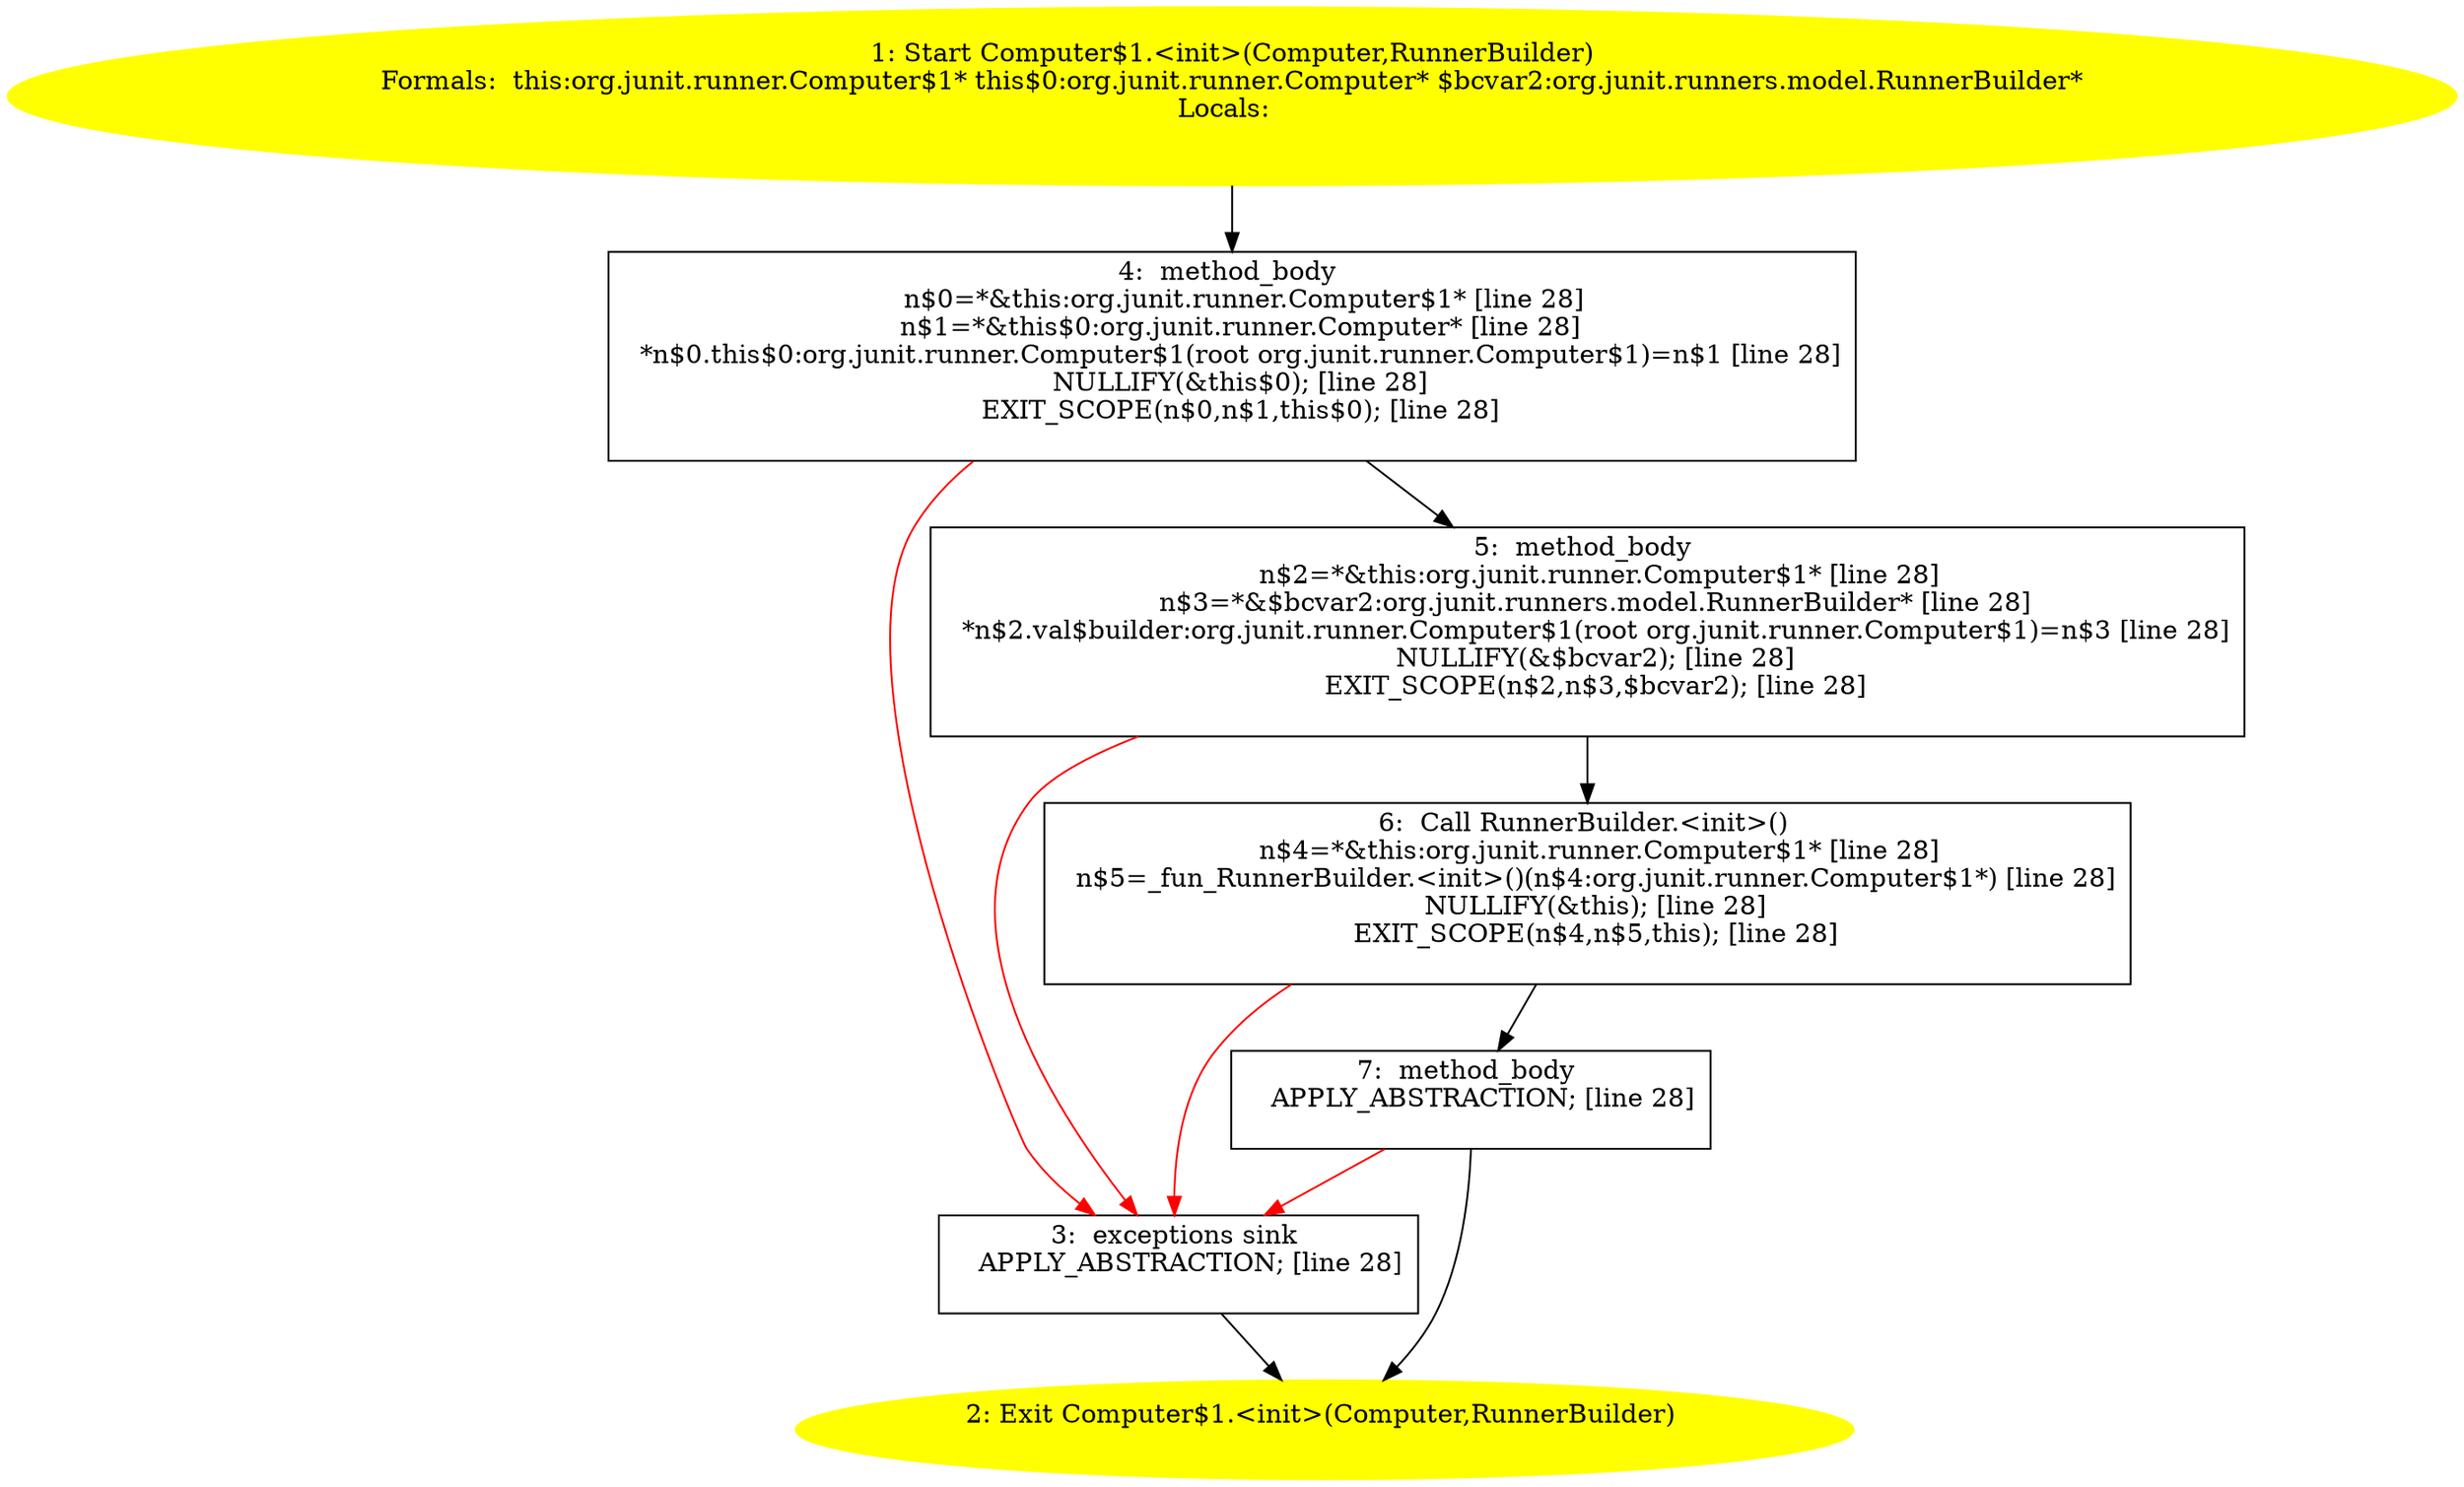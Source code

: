 /* @generated */
digraph cfg {
"org.junit.runner.Computer$1.<init>(org.junit.runner.Computer,org.junit.runners.model.RunnerBuilder).a133a0713a09a31dc28570649fcff22c_1" [label="1: Start Computer$1.<init>(Computer,RunnerBuilder)\nFormals:  this:org.junit.runner.Computer$1* this$0:org.junit.runner.Computer* $bcvar2:org.junit.runners.model.RunnerBuilder*\nLocals:  \n  " color=yellow style=filled]
	

	 "org.junit.runner.Computer$1.<init>(org.junit.runner.Computer,org.junit.runners.model.RunnerBuilder).a133a0713a09a31dc28570649fcff22c_1" -> "org.junit.runner.Computer$1.<init>(org.junit.runner.Computer,org.junit.runners.model.RunnerBuilder).a133a0713a09a31dc28570649fcff22c_4" ;
"org.junit.runner.Computer$1.<init>(org.junit.runner.Computer,org.junit.runners.model.RunnerBuilder).a133a0713a09a31dc28570649fcff22c_2" [label="2: Exit Computer$1.<init>(Computer,RunnerBuilder) \n  " color=yellow style=filled]
	

"org.junit.runner.Computer$1.<init>(org.junit.runner.Computer,org.junit.runners.model.RunnerBuilder).a133a0713a09a31dc28570649fcff22c_3" [label="3:  exceptions sink \n   APPLY_ABSTRACTION; [line 28]\n " shape="box"]
	

	 "org.junit.runner.Computer$1.<init>(org.junit.runner.Computer,org.junit.runners.model.RunnerBuilder).a133a0713a09a31dc28570649fcff22c_3" -> "org.junit.runner.Computer$1.<init>(org.junit.runner.Computer,org.junit.runners.model.RunnerBuilder).a133a0713a09a31dc28570649fcff22c_2" ;
"org.junit.runner.Computer$1.<init>(org.junit.runner.Computer,org.junit.runners.model.RunnerBuilder).a133a0713a09a31dc28570649fcff22c_4" [label="4:  method_body \n   n$0=*&this:org.junit.runner.Computer$1* [line 28]\n  n$1=*&this$0:org.junit.runner.Computer* [line 28]\n  *n$0.this$0:org.junit.runner.Computer$1(root org.junit.runner.Computer$1)=n$1 [line 28]\n  NULLIFY(&this$0); [line 28]\n  EXIT_SCOPE(n$0,n$1,this$0); [line 28]\n " shape="box"]
	

	 "org.junit.runner.Computer$1.<init>(org.junit.runner.Computer,org.junit.runners.model.RunnerBuilder).a133a0713a09a31dc28570649fcff22c_4" -> "org.junit.runner.Computer$1.<init>(org.junit.runner.Computer,org.junit.runners.model.RunnerBuilder).a133a0713a09a31dc28570649fcff22c_5" ;
	 "org.junit.runner.Computer$1.<init>(org.junit.runner.Computer,org.junit.runners.model.RunnerBuilder).a133a0713a09a31dc28570649fcff22c_4" -> "org.junit.runner.Computer$1.<init>(org.junit.runner.Computer,org.junit.runners.model.RunnerBuilder).a133a0713a09a31dc28570649fcff22c_3" [color="red" ];
"org.junit.runner.Computer$1.<init>(org.junit.runner.Computer,org.junit.runners.model.RunnerBuilder).a133a0713a09a31dc28570649fcff22c_5" [label="5:  method_body \n   n$2=*&this:org.junit.runner.Computer$1* [line 28]\n  n$3=*&$bcvar2:org.junit.runners.model.RunnerBuilder* [line 28]\n  *n$2.val$builder:org.junit.runner.Computer$1(root org.junit.runner.Computer$1)=n$3 [line 28]\n  NULLIFY(&$bcvar2); [line 28]\n  EXIT_SCOPE(n$2,n$3,$bcvar2); [line 28]\n " shape="box"]
	

	 "org.junit.runner.Computer$1.<init>(org.junit.runner.Computer,org.junit.runners.model.RunnerBuilder).a133a0713a09a31dc28570649fcff22c_5" -> "org.junit.runner.Computer$1.<init>(org.junit.runner.Computer,org.junit.runners.model.RunnerBuilder).a133a0713a09a31dc28570649fcff22c_6" ;
	 "org.junit.runner.Computer$1.<init>(org.junit.runner.Computer,org.junit.runners.model.RunnerBuilder).a133a0713a09a31dc28570649fcff22c_5" -> "org.junit.runner.Computer$1.<init>(org.junit.runner.Computer,org.junit.runners.model.RunnerBuilder).a133a0713a09a31dc28570649fcff22c_3" [color="red" ];
"org.junit.runner.Computer$1.<init>(org.junit.runner.Computer,org.junit.runners.model.RunnerBuilder).a133a0713a09a31dc28570649fcff22c_6" [label="6:  Call RunnerBuilder.<init>() \n   n$4=*&this:org.junit.runner.Computer$1* [line 28]\n  n$5=_fun_RunnerBuilder.<init>()(n$4:org.junit.runner.Computer$1*) [line 28]\n  NULLIFY(&this); [line 28]\n  EXIT_SCOPE(n$4,n$5,this); [line 28]\n " shape="box"]
	

	 "org.junit.runner.Computer$1.<init>(org.junit.runner.Computer,org.junit.runners.model.RunnerBuilder).a133a0713a09a31dc28570649fcff22c_6" -> "org.junit.runner.Computer$1.<init>(org.junit.runner.Computer,org.junit.runners.model.RunnerBuilder).a133a0713a09a31dc28570649fcff22c_7" ;
	 "org.junit.runner.Computer$1.<init>(org.junit.runner.Computer,org.junit.runners.model.RunnerBuilder).a133a0713a09a31dc28570649fcff22c_6" -> "org.junit.runner.Computer$1.<init>(org.junit.runner.Computer,org.junit.runners.model.RunnerBuilder).a133a0713a09a31dc28570649fcff22c_3" [color="red" ];
"org.junit.runner.Computer$1.<init>(org.junit.runner.Computer,org.junit.runners.model.RunnerBuilder).a133a0713a09a31dc28570649fcff22c_7" [label="7:  method_body \n   APPLY_ABSTRACTION; [line 28]\n " shape="box"]
	

	 "org.junit.runner.Computer$1.<init>(org.junit.runner.Computer,org.junit.runners.model.RunnerBuilder).a133a0713a09a31dc28570649fcff22c_7" -> "org.junit.runner.Computer$1.<init>(org.junit.runner.Computer,org.junit.runners.model.RunnerBuilder).a133a0713a09a31dc28570649fcff22c_2" ;
	 "org.junit.runner.Computer$1.<init>(org.junit.runner.Computer,org.junit.runners.model.RunnerBuilder).a133a0713a09a31dc28570649fcff22c_7" -> "org.junit.runner.Computer$1.<init>(org.junit.runner.Computer,org.junit.runners.model.RunnerBuilder).a133a0713a09a31dc28570649fcff22c_3" [color="red" ];
}
